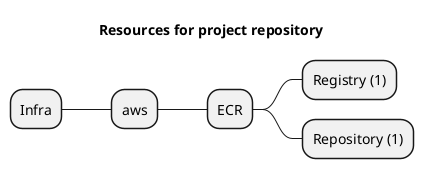 @startmindmap
title Resources for project repository
skinparam monochrome true
+ Infra
++ aws
+++ ECR
++++ Registry (1)
++++ Repository (1)
@endmindmap
